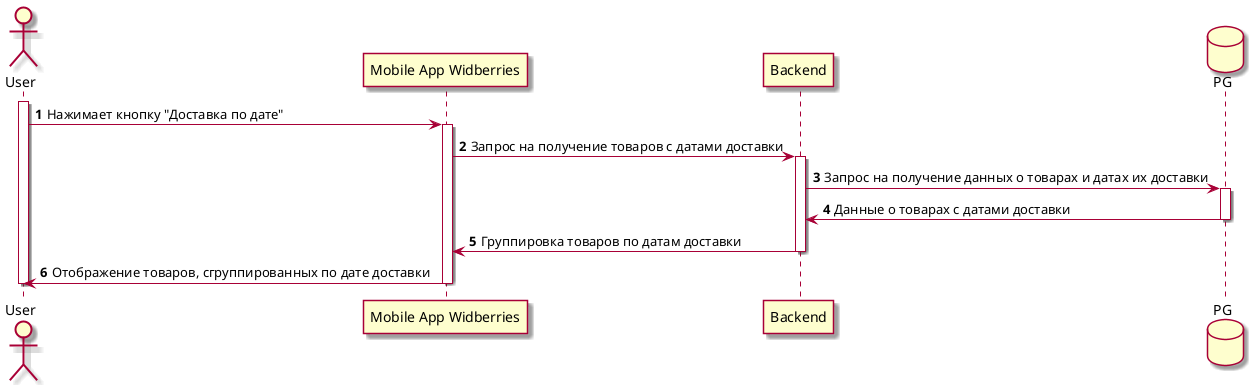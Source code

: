 @startuml

skin rose
autonumber

actor User
participant "Mobile App Widberries" as Frontend
participant "Backend" as Backend
database "PG" as Database

activate User
User -> Frontend: Нажимает кнопку "Доставка по дате"

activate Frontend
Frontend -> Backend: Запрос на получение товаров с датами доставки

activate Backend
Backend -> Database: Запрос на получение данных о товарах и датах их доставки

activate Database
Database -> Backend: Данные о товарах с датами доставки
deactivate Database

Backend -> Frontend: Группировка товаров по датам доставки
deactivate Backend

Frontend -> User: Отображение товаров, сгруппированных по дате доставки
deactivate Frontend
deactivate User

@enduml